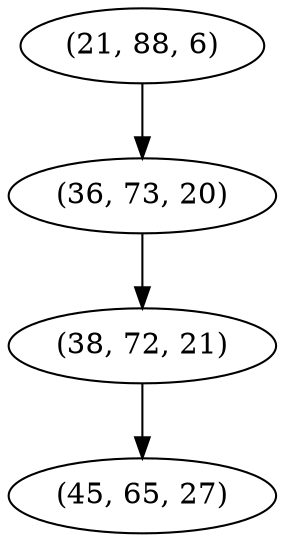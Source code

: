 digraph tree {
    "(21, 88, 6)";
    "(36, 73, 20)";
    "(38, 72, 21)";
    "(45, 65, 27)";
    "(21, 88, 6)" -> "(36, 73, 20)";
    "(36, 73, 20)" -> "(38, 72, 21)";
    "(38, 72, 21)" -> "(45, 65, 27)";
}
